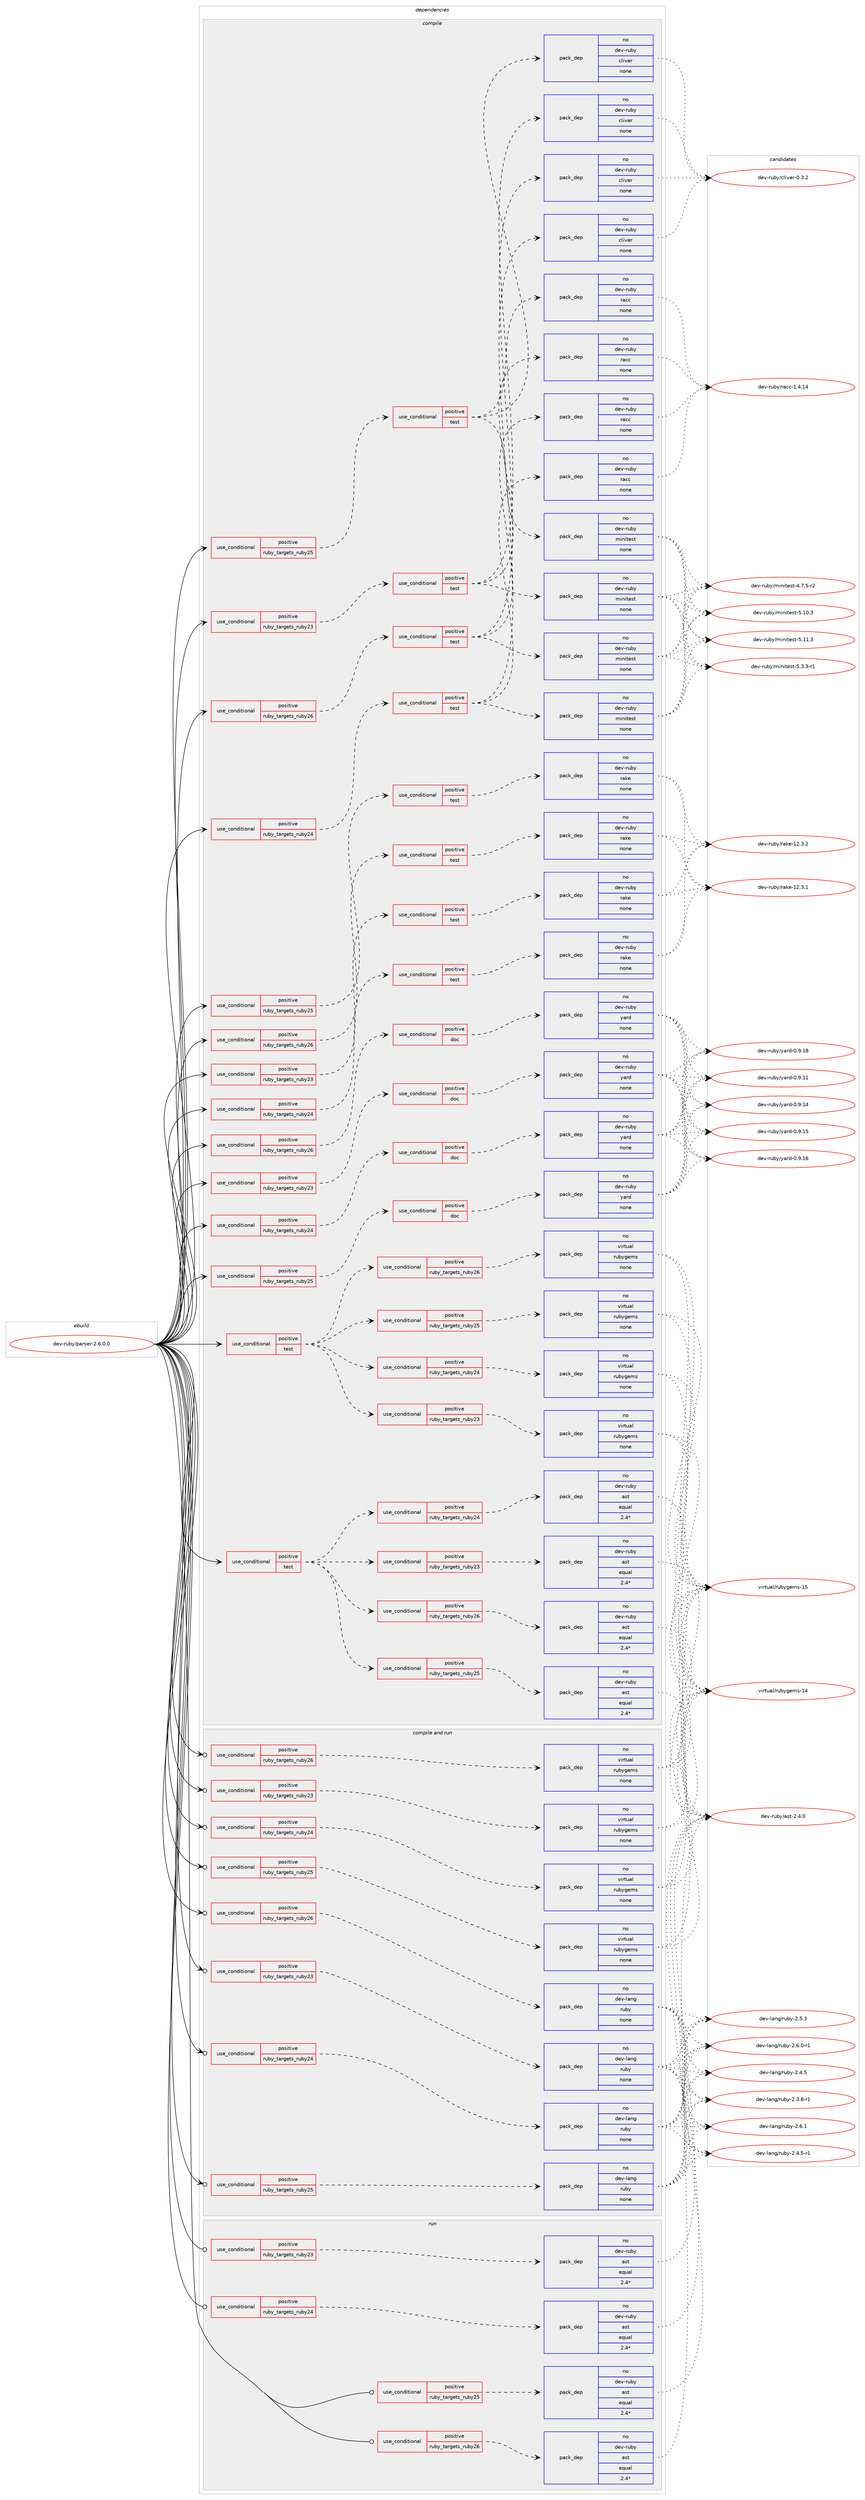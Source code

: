 digraph prolog {

# *************
# Graph options
# *************

newrank=true;
concentrate=true;
compound=true;
graph [rankdir=LR,fontname=Helvetica,fontsize=10,ranksep=1.5];#, ranksep=2.5, nodesep=0.2];
edge  [arrowhead=vee];
node  [fontname=Helvetica,fontsize=10];

# **********
# The ebuild
# **********

subgraph cluster_leftcol {
color=gray;
rank=same;
label=<<i>ebuild</i>>;
id [label="dev-ruby/parser-2.6.0.0", color=red, width=4, href="../dev-ruby/parser-2.6.0.0.svg"];
}

# ****************
# The dependencies
# ****************

subgraph cluster_midcol {
color=gray;
label=<<i>dependencies</i>>;
subgraph cluster_compile {
fillcolor="#eeeeee";
style=filled;
label=<<i>compile</i>>;
subgraph cond408743 {
dependency1510291 [label=<<TABLE BORDER="0" CELLBORDER="1" CELLSPACING="0" CELLPADDING="4"><TR><TD ROWSPAN="3" CELLPADDING="10">use_conditional</TD></TR><TR><TD>positive</TD></TR><TR><TD>ruby_targets_ruby23</TD></TR></TABLE>>, shape=none, color=red];
subgraph cond408744 {
dependency1510292 [label=<<TABLE BORDER="0" CELLBORDER="1" CELLSPACING="0" CELLPADDING="4"><TR><TD ROWSPAN="3" CELLPADDING="10">use_conditional</TD></TR><TR><TD>positive</TD></TR><TR><TD>doc</TD></TR></TABLE>>, shape=none, color=red];
subgraph pack1078042 {
dependency1510293 [label=<<TABLE BORDER="0" CELLBORDER="1" CELLSPACING="0" CELLPADDING="4" WIDTH="220"><TR><TD ROWSPAN="6" CELLPADDING="30">pack_dep</TD></TR><TR><TD WIDTH="110">no</TD></TR><TR><TD>dev-ruby</TD></TR><TR><TD>yard</TD></TR><TR><TD>none</TD></TR><TR><TD></TD></TR></TABLE>>, shape=none, color=blue];
}
dependency1510292:e -> dependency1510293:w [weight=20,style="dashed",arrowhead="vee"];
}
dependency1510291:e -> dependency1510292:w [weight=20,style="dashed",arrowhead="vee"];
}
id:e -> dependency1510291:w [weight=20,style="solid",arrowhead="vee"];
subgraph cond408745 {
dependency1510294 [label=<<TABLE BORDER="0" CELLBORDER="1" CELLSPACING="0" CELLPADDING="4"><TR><TD ROWSPAN="3" CELLPADDING="10">use_conditional</TD></TR><TR><TD>positive</TD></TR><TR><TD>ruby_targets_ruby23</TD></TR></TABLE>>, shape=none, color=red];
subgraph cond408746 {
dependency1510295 [label=<<TABLE BORDER="0" CELLBORDER="1" CELLSPACING="0" CELLPADDING="4"><TR><TD ROWSPAN="3" CELLPADDING="10">use_conditional</TD></TR><TR><TD>positive</TD></TR><TR><TD>test</TD></TR></TABLE>>, shape=none, color=red];
subgraph pack1078043 {
dependency1510296 [label=<<TABLE BORDER="0" CELLBORDER="1" CELLSPACING="0" CELLPADDING="4" WIDTH="220"><TR><TD ROWSPAN="6" CELLPADDING="30">pack_dep</TD></TR><TR><TD WIDTH="110">no</TD></TR><TR><TD>dev-ruby</TD></TR><TR><TD>minitest</TD></TR><TR><TD>none</TD></TR><TR><TD></TD></TR></TABLE>>, shape=none, color=blue];
}
dependency1510295:e -> dependency1510296:w [weight=20,style="dashed",arrowhead="vee"];
subgraph pack1078044 {
dependency1510297 [label=<<TABLE BORDER="0" CELLBORDER="1" CELLSPACING="0" CELLPADDING="4" WIDTH="220"><TR><TD ROWSPAN="6" CELLPADDING="30">pack_dep</TD></TR><TR><TD WIDTH="110">no</TD></TR><TR><TD>dev-ruby</TD></TR><TR><TD>racc</TD></TR><TR><TD>none</TD></TR><TR><TD></TD></TR></TABLE>>, shape=none, color=blue];
}
dependency1510295:e -> dependency1510297:w [weight=20,style="dashed",arrowhead="vee"];
subgraph pack1078045 {
dependency1510298 [label=<<TABLE BORDER="0" CELLBORDER="1" CELLSPACING="0" CELLPADDING="4" WIDTH="220"><TR><TD ROWSPAN="6" CELLPADDING="30">pack_dep</TD></TR><TR><TD WIDTH="110">no</TD></TR><TR><TD>dev-ruby</TD></TR><TR><TD>cliver</TD></TR><TR><TD>none</TD></TR><TR><TD></TD></TR></TABLE>>, shape=none, color=blue];
}
dependency1510295:e -> dependency1510298:w [weight=20,style="dashed",arrowhead="vee"];
}
dependency1510294:e -> dependency1510295:w [weight=20,style="dashed",arrowhead="vee"];
}
id:e -> dependency1510294:w [weight=20,style="solid",arrowhead="vee"];
subgraph cond408747 {
dependency1510299 [label=<<TABLE BORDER="0" CELLBORDER="1" CELLSPACING="0" CELLPADDING="4"><TR><TD ROWSPAN="3" CELLPADDING="10">use_conditional</TD></TR><TR><TD>positive</TD></TR><TR><TD>ruby_targets_ruby23</TD></TR></TABLE>>, shape=none, color=red];
subgraph cond408748 {
dependency1510300 [label=<<TABLE BORDER="0" CELLBORDER="1" CELLSPACING="0" CELLPADDING="4"><TR><TD ROWSPAN="3" CELLPADDING="10">use_conditional</TD></TR><TR><TD>positive</TD></TR><TR><TD>test</TD></TR></TABLE>>, shape=none, color=red];
subgraph pack1078046 {
dependency1510301 [label=<<TABLE BORDER="0" CELLBORDER="1" CELLSPACING="0" CELLPADDING="4" WIDTH="220"><TR><TD ROWSPAN="6" CELLPADDING="30">pack_dep</TD></TR><TR><TD WIDTH="110">no</TD></TR><TR><TD>dev-ruby</TD></TR><TR><TD>rake</TD></TR><TR><TD>none</TD></TR><TR><TD></TD></TR></TABLE>>, shape=none, color=blue];
}
dependency1510300:e -> dependency1510301:w [weight=20,style="dashed",arrowhead="vee"];
}
dependency1510299:e -> dependency1510300:w [weight=20,style="dashed",arrowhead="vee"];
}
id:e -> dependency1510299:w [weight=20,style="solid",arrowhead="vee"];
subgraph cond408749 {
dependency1510302 [label=<<TABLE BORDER="0" CELLBORDER="1" CELLSPACING="0" CELLPADDING="4"><TR><TD ROWSPAN="3" CELLPADDING="10">use_conditional</TD></TR><TR><TD>positive</TD></TR><TR><TD>ruby_targets_ruby24</TD></TR></TABLE>>, shape=none, color=red];
subgraph cond408750 {
dependency1510303 [label=<<TABLE BORDER="0" CELLBORDER="1" CELLSPACING="0" CELLPADDING="4"><TR><TD ROWSPAN="3" CELLPADDING="10">use_conditional</TD></TR><TR><TD>positive</TD></TR><TR><TD>doc</TD></TR></TABLE>>, shape=none, color=red];
subgraph pack1078047 {
dependency1510304 [label=<<TABLE BORDER="0" CELLBORDER="1" CELLSPACING="0" CELLPADDING="4" WIDTH="220"><TR><TD ROWSPAN="6" CELLPADDING="30">pack_dep</TD></TR><TR><TD WIDTH="110">no</TD></TR><TR><TD>dev-ruby</TD></TR><TR><TD>yard</TD></TR><TR><TD>none</TD></TR><TR><TD></TD></TR></TABLE>>, shape=none, color=blue];
}
dependency1510303:e -> dependency1510304:w [weight=20,style="dashed",arrowhead="vee"];
}
dependency1510302:e -> dependency1510303:w [weight=20,style="dashed",arrowhead="vee"];
}
id:e -> dependency1510302:w [weight=20,style="solid",arrowhead="vee"];
subgraph cond408751 {
dependency1510305 [label=<<TABLE BORDER="0" CELLBORDER="1" CELLSPACING="0" CELLPADDING="4"><TR><TD ROWSPAN="3" CELLPADDING="10">use_conditional</TD></TR><TR><TD>positive</TD></TR><TR><TD>ruby_targets_ruby24</TD></TR></TABLE>>, shape=none, color=red];
subgraph cond408752 {
dependency1510306 [label=<<TABLE BORDER="0" CELLBORDER="1" CELLSPACING="0" CELLPADDING="4"><TR><TD ROWSPAN="3" CELLPADDING="10">use_conditional</TD></TR><TR><TD>positive</TD></TR><TR><TD>test</TD></TR></TABLE>>, shape=none, color=red];
subgraph pack1078048 {
dependency1510307 [label=<<TABLE BORDER="0" CELLBORDER="1" CELLSPACING="0" CELLPADDING="4" WIDTH="220"><TR><TD ROWSPAN="6" CELLPADDING="30">pack_dep</TD></TR><TR><TD WIDTH="110">no</TD></TR><TR><TD>dev-ruby</TD></TR><TR><TD>minitest</TD></TR><TR><TD>none</TD></TR><TR><TD></TD></TR></TABLE>>, shape=none, color=blue];
}
dependency1510306:e -> dependency1510307:w [weight=20,style="dashed",arrowhead="vee"];
subgraph pack1078049 {
dependency1510308 [label=<<TABLE BORDER="0" CELLBORDER="1" CELLSPACING="0" CELLPADDING="4" WIDTH="220"><TR><TD ROWSPAN="6" CELLPADDING="30">pack_dep</TD></TR><TR><TD WIDTH="110">no</TD></TR><TR><TD>dev-ruby</TD></TR><TR><TD>racc</TD></TR><TR><TD>none</TD></TR><TR><TD></TD></TR></TABLE>>, shape=none, color=blue];
}
dependency1510306:e -> dependency1510308:w [weight=20,style="dashed",arrowhead="vee"];
subgraph pack1078050 {
dependency1510309 [label=<<TABLE BORDER="0" CELLBORDER="1" CELLSPACING="0" CELLPADDING="4" WIDTH="220"><TR><TD ROWSPAN="6" CELLPADDING="30">pack_dep</TD></TR><TR><TD WIDTH="110">no</TD></TR><TR><TD>dev-ruby</TD></TR><TR><TD>cliver</TD></TR><TR><TD>none</TD></TR><TR><TD></TD></TR></TABLE>>, shape=none, color=blue];
}
dependency1510306:e -> dependency1510309:w [weight=20,style="dashed",arrowhead="vee"];
}
dependency1510305:e -> dependency1510306:w [weight=20,style="dashed",arrowhead="vee"];
}
id:e -> dependency1510305:w [weight=20,style="solid",arrowhead="vee"];
subgraph cond408753 {
dependency1510310 [label=<<TABLE BORDER="0" CELLBORDER="1" CELLSPACING="0" CELLPADDING="4"><TR><TD ROWSPAN="3" CELLPADDING="10">use_conditional</TD></TR><TR><TD>positive</TD></TR><TR><TD>ruby_targets_ruby24</TD></TR></TABLE>>, shape=none, color=red];
subgraph cond408754 {
dependency1510311 [label=<<TABLE BORDER="0" CELLBORDER="1" CELLSPACING="0" CELLPADDING="4"><TR><TD ROWSPAN="3" CELLPADDING="10">use_conditional</TD></TR><TR><TD>positive</TD></TR><TR><TD>test</TD></TR></TABLE>>, shape=none, color=red];
subgraph pack1078051 {
dependency1510312 [label=<<TABLE BORDER="0" CELLBORDER="1" CELLSPACING="0" CELLPADDING="4" WIDTH="220"><TR><TD ROWSPAN="6" CELLPADDING="30">pack_dep</TD></TR><TR><TD WIDTH="110">no</TD></TR><TR><TD>dev-ruby</TD></TR><TR><TD>rake</TD></TR><TR><TD>none</TD></TR><TR><TD></TD></TR></TABLE>>, shape=none, color=blue];
}
dependency1510311:e -> dependency1510312:w [weight=20,style="dashed",arrowhead="vee"];
}
dependency1510310:e -> dependency1510311:w [weight=20,style="dashed",arrowhead="vee"];
}
id:e -> dependency1510310:w [weight=20,style="solid",arrowhead="vee"];
subgraph cond408755 {
dependency1510313 [label=<<TABLE BORDER="0" CELLBORDER="1" CELLSPACING="0" CELLPADDING="4"><TR><TD ROWSPAN="3" CELLPADDING="10">use_conditional</TD></TR><TR><TD>positive</TD></TR><TR><TD>ruby_targets_ruby25</TD></TR></TABLE>>, shape=none, color=red];
subgraph cond408756 {
dependency1510314 [label=<<TABLE BORDER="0" CELLBORDER="1" CELLSPACING="0" CELLPADDING="4"><TR><TD ROWSPAN="3" CELLPADDING="10">use_conditional</TD></TR><TR><TD>positive</TD></TR><TR><TD>doc</TD></TR></TABLE>>, shape=none, color=red];
subgraph pack1078052 {
dependency1510315 [label=<<TABLE BORDER="0" CELLBORDER="1" CELLSPACING="0" CELLPADDING="4" WIDTH="220"><TR><TD ROWSPAN="6" CELLPADDING="30">pack_dep</TD></TR><TR><TD WIDTH="110">no</TD></TR><TR><TD>dev-ruby</TD></TR><TR><TD>yard</TD></TR><TR><TD>none</TD></TR><TR><TD></TD></TR></TABLE>>, shape=none, color=blue];
}
dependency1510314:e -> dependency1510315:w [weight=20,style="dashed",arrowhead="vee"];
}
dependency1510313:e -> dependency1510314:w [weight=20,style="dashed",arrowhead="vee"];
}
id:e -> dependency1510313:w [weight=20,style="solid",arrowhead="vee"];
subgraph cond408757 {
dependency1510316 [label=<<TABLE BORDER="0" CELLBORDER="1" CELLSPACING="0" CELLPADDING="4"><TR><TD ROWSPAN="3" CELLPADDING="10">use_conditional</TD></TR><TR><TD>positive</TD></TR><TR><TD>ruby_targets_ruby25</TD></TR></TABLE>>, shape=none, color=red];
subgraph cond408758 {
dependency1510317 [label=<<TABLE BORDER="0" CELLBORDER="1" CELLSPACING="0" CELLPADDING="4"><TR><TD ROWSPAN="3" CELLPADDING="10">use_conditional</TD></TR><TR><TD>positive</TD></TR><TR><TD>test</TD></TR></TABLE>>, shape=none, color=red];
subgraph pack1078053 {
dependency1510318 [label=<<TABLE BORDER="0" CELLBORDER="1" CELLSPACING="0" CELLPADDING="4" WIDTH="220"><TR><TD ROWSPAN="6" CELLPADDING="30">pack_dep</TD></TR><TR><TD WIDTH="110">no</TD></TR><TR><TD>dev-ruby</TD></TR><TR><TD>minitest</TD></TR><TR><TD>none</TD></TR><TR><TD></TD></TR></TABLE>>, shape=none, color=blue];
}
dependency1510317:e -> dependency1510318:w [weight=20,style="dashed",arrowhead="vee"];
subgraph pack1078054 {
dependency1510319 [label=<<TABLE BORDER="0" CELLBORDER="1" CELLSPACING="0" CELLPADDING="4" WIDTH="220"><TR><TD ROWSPAN="6" CELLPADDING="30">pack_dep</TD></TR><TR><TD WIDTH="110">no</TD></TR><TR><TD>dev-ruby</TD></TR><TR><TD>racc</TD></TR><TR><TD>none</TD></TR><TR><TD></TD></TR></TABLE>>, shape=none, color=blue];
}
dependency1510317:e -> dependency1510319:w [weight=20,style="dashed",arrowhead="vee"];
subgraph pack1078055 {
dependency1510320 [label=<<TABLE BORDER="0" CELLBORDER="1" CELLSPACING="0" CELLPADDING="4" WIDTH="220"><TR><TD ROWSPAN="6" CELLPADDING="30">pack_dep</TD></TR><TR><TD WIDTH="110">no</TD></TR><TR><TD>dev-ruby</TD></TR><TR><TD>cliver</TD></TR><TR><TD>none</TD></TR><TR><TD></TD></TR></TABLE>>, shape=none, color=blue];
}
dependency1510317:e -> dependency1510320:w [weight=20,style="dashed",arrowhead="vee"];
}
dependency1510316:e -> dependency1510317:w [weight=20,style="dashed",arrowhead="vee"];
}
id:e -> dependency1510316:w [weight=20,style="solid",arrowhead="vee"];
subgraph cond408759 {
dependency1510321 [label=<<TABLE BORDER="0" CELLBORDER="1" CELLSPACING="0" CELLPADDING="4"><TR><TD ROWSPAN="3" CELLPADDING="10">use_conditional</TD></TR><TR><TD>positive</TD></TR><TR><TD>ruby_targets_ruby25</TD></TR></TABLE>>, shape=none, color=red];
subgraph cond408760 {
dependency1510322 [label=<<TABLE BORDER="0" CELLBORDER="1" CELLSPACING="0" CELLPADDING="4"><TR><TD ROWSPAN="3" CELLPADDING="10">use_conditional</TD></TR><TR><TD>positive</TD></TR><TR><TD>test</TD></TR></TABLE>>, shape=none, color=red];
subgraph pack1078056 {
dependency1510323 [label=<<TABLE BORDER="0" CELLBORDER="1" CELLSPACING="0" CELLPADDING="4" WIDTH="220"><TR><TD ROWSPAN="6" CELLPADDING="30">pack_dep</TD></TR><TR><TD WIDTH="110">no</TD></TR><TR><TD>dev-ruby</TD></TR><TR><TD>rake</TD></TR><TR><TD>none</TD></TR><TR><TD></TD></TR></TABLE>>, shape=none, color=blue];
}
dependency1510322:e -> dependency1510323:w [weight=20,style="dashed",arrowhead="vee"];
}
dependency1510321:e -> dependency1510322:w [weight=20,style="dashed",arrowhead="vee"];
}
id:e -> dependency1510321:w [weight=20,style="solid",arrowhead="vee"];
subgraph cond408761 {
dependency1510324 [label=<<TABLE BORDER="0" CELLBORDER="1" CELLSPACING="0" CELLPADDING="4"><TR><TD ROWSPAN="3" CELLPADDING="10">use_conditional</TD></TR><TR><TD>positive</TD></TR><TR><TD>ruby_targets_ruby26</TD></TR></TABLE>>, shape=none, color=red];
subgraph cond408762 {
dependency1510325 [label=<<TABLE BORDER="0" CELLBORDER="1" CELLSPACING="0" CELLPADDING="4"><TR><TD ROWSPAN="3" CELLPADDING="10">use_conditional</TD></TR><TR><TD>positive</TD></TR><TR><TD>doc</TD></TR></TABLE>>, shape=none, color=red];
subgraph pack1078057 {
dependency1510326 [label=<<TABLE BORDER="0" CELLBORDER="1" CELLSPACING="0" CELLPADDING="4" WIDTH="220"><TR><TD ROWSPAN="6" CELLPADDING="30">pack_dep</TD></TR><TR><TD WIDTH="110">no</TD></TR><TR><TD>dev-ruby</TD></TR><TR><TD>yard</TD></TR><TR><TD>none</TD></TR><TR><TD></TD></TR></TABLE>>, shape=none, color=blue];
}
dependency1510325:e -> dependency1510326:w [weight=20,style="dashed",arrowhead="vee"];
}
dependency1510324:e -> dependency1510325:w [weight=20,style="dashed",arrowhead="vee"];
}
id:e -> dependency1510324:w [weight=20,style="solid",arrowhead="vee"];
subgraph cond408763 {
dependency1510327 [label=<<TABLE BORDER="0" CELLBORDER="1" CELLSPACING="0" CELLPADDING="4"><TR><TD ROWSPAN="3" CELLPADDING="10">use_conditional</TD></TR><TR><TD>positive</TD></TR><TR><TD>ruby_targets_ruby26</TD></TR></TABLE>>, shape=none, color=red];
subgraph cond408764 {
dependency1510328 [label=<<TABLE BORDER="0" CELLBORDER="1" CELLSPACING="0" CELLPADDING="4"><TR><TD ROWSPAN="3" CELLPADDING="10">use_conditional</TD></TR><TR><TD>positive</TD></TR><TR><TD>test</TD></TR></TABLE>>, shape=none, color=red];
subgraph pack1078058 {
dependency1510329 [label=<<TABLE BORDER="0" CELLBORDER="1" CELLSPACING="0" CELLPADDING="4" WIDTH="220"><TR><TD ROWSPAN="6" CELLPADDING="30">pack_dep</TD></TR><TR><TD WIDTH="110">no</TD></TR><TR><TD>dev-ruby</TD></TR><TR><TD>minitest</TD></TR><TR><TD>none</TD></TR><TR><TD></TD></TR></TABLE>>, shape=none, color=blue];
}
dependency1510328:e -> dependency1510329:w [weight=20,style="dashed",arrowhead="vee"];
subgraph pack1078059 {
dependency1510330 [label=<<TABLE BORDER="0" CELLBORDER="1" CELLSPACING="0" CELLPADDING="4" WIDTH="220"><TR><TD ROWSPAN="6" CELLPADDING="30">pack_dep</TD></TR><TR><TD WIDTH="110">no</TD></TR><TR><TD>dev-ruby</TD></TR><TR><TD>racc</TD></TR><TR><TD>none</TD></TR><TR><TD></TD></TR></TABLE>>, shape=none, color=blue];
}
dependency1510328:e -> dependency1510330:w [weight=20,style="dashed",arrowhead="vee"];
subgraph pack1078060 {
dependency1510331 [label=<<TABLE BORDER="0" CELLBORDER="1" CELLSPACING="0" CELLPADDING="4" WIDTH="220"><TR><TD ROWSPAN="6" CELLPADDING="30">pack_dep</TD></TR><TR><TD WIDTH="110">no</TD></TR><TR><TD>dev-ruby</TD></TR><TR><TD>cliver</TD></TR><TR><TD>none</TD></TR><TR><TD></TD></TR></TABLE>>, shape=none, color=blue];
}
dependency1510328:e -> dependency1510331:w [weight=20,style="dashed",arrowhead="vee"];
}
dependency1510327:e -> dependency1510328:w [weight=20,style="dashed",arrowhead="vee"];
}
id:e -> dependency1510327:w [weight=20,style="solid",arrowhead="vee"];
subgraph cond408765 {
dependency1510332 [label=<<TABLE BORDER="0" CELLBORDER="1" CELLSPACING="0" CELLPADDING="4"><TR><TD ROWSPAN="3" CELLPADDING="10">use_conditional</TD></TR><TR><TD>positive</TD></TR><TR><TD>ruby_targets_ruby26</TD></TR></TABLE>>, shape=none, color=red];
subgraph cond408766 {
dependency1510333 [label=<<TABLE BORDER="0" CELLBORDER="1" CELLSPACING="0" CELLPADDING="4"><TR><TD ROWSPAN="3" CELLPADDING="10">use_conditional</TD></TR><TR><TD>positive</TD></TR><TR><TD>test</TD></TR></TABLE>>, shape=none, color=red];
subgraph pack1078061 {
dependency1510334 [label=<<TABLE BORDER="0" CELLBORDER="1" CELLSPACING="0" CELLPADDING="4" WIDTH="220"><TR><TD ROWSPAN="6" CELLPADDING="30">pack_dep</TD></TR><TR><TD WIDTH="110">no</TD></TR><TR><TD>dev-ruby</TD></TR><TR><TD>rake</TD></TR><TR><TD>none</TD></TR><TR><TD></TD></TR></TABLE>>, shape=none, color=blue];
}
dependency1510333:e -> dependency1510334:w [weight=20,style="dashed",arrowhead="vee"];
}
dependency1510332:e -> dependency1510333:w [weight=20,style="dashed",arrowhead="vee"];
}
id:e -> dependency1510332:w [weight=20,style="solid",arrowhead="vee"];
subgraph cond408767 {
dependency1510335 [label=<<TABLE BORDER="0" CELLBORDER="1" CELLSPACING="0" CELLPADDING="4"><TR><TD ROWSPAN="3" CELLPADDING="10">use_conditional</TD></TR><TR><TD>positive</TD></TR><TR><TD>test</TD></TR></TABLE>>, shape=none, color=red];
subgraph cond408768 {
dependency1510336 [label=<<TABLE BORDER="0" CELLBORDER="1" CELLSPACING="0" CELLPADDING="4"><TR><TD ROWSPAN="3" CELLPADDING="10">use_conditional</TD></TR><TR><TD>positive</TD></TR><TR><TD>ruby_targets_ruby23</TD></TR></TABLE>>, shape=none, color=red];
subgraph pack1078062 {
dependency1510337 [label=<<TABLE BORDER="0" CELLBORDER="1" CELLSPACING="0" CELLPADDING="4" WIDTH="220"><TR><TD ROWSPAN="6" CELLPADDING="30">pack_dep</TD></TR><TR><TD WIDTH="110">no</TD></TR><TR><TD>dev-ruby</TD></TR><TR><TD>ast</TD></TR><TR><TD>equal</TD></TR><TR><TD>2.4*</TD></TR></TABLE>>, shape=none, color=blue];
}
dependency1510336:e -> dependency1510337:w [weight=20,style="dashed",arrowhead="vee"];
}
dependency1510335:e -> dependency1510336:w [weight=20,style="dashed",arrowhead="vee"];
subgraph cond408769 {
dependency1510338 [label=<<TABLE BORDER="0" CELLBORDER="1" CELLSPACING="0" CELLPADDING="4"><TR><TD ROWSPAN="3" CELLPADDING="10">use_conditional</TD></TR><TR><TD>positive</TD></TR><TR><TD>ruby_targets_ruby24</TD></TR></TABLE>>, shape=none, color=red];
subgraph pack1078063 {
dependency1510339 [label=<<TABLE BORDER="0" CELLBORDER="1" CELLSPACING="0" CELLPADDING="4" WIDTH="220"><TR><TD ROWSPAN="6" CELLPADDING="30">pack_dep</TD></TR><TR><TD WIDTH="110">no</TD></TR><TR><TD>dev-ruby</TD></TR><TR><TD>ast</TD></TR><TR><TD>equal</TD></TR><TR><TD>2.4*</TD></TR></TABLE>>, shape=none, color=blue];
}
dependency1510338:e -> dependency1510339:w [weight=20,style="dashed",arrowhead="vee"];
}
dependency1510335:e -> dependency1510338:w [weight=20,style="dashed",arrowhead="vee"];
subgraph cond408770 {
dependency1510340 [label=<<TABLE BORDER="0" CELLBORDER="1" CELLSPACING="0" CELLPADDING="4"><TR><TD ROWSPAN="3" CELLPADDING="10">use_conditional</TD></TR><TR><TD>positive</TD></TR><TR><TD>ruby_targets_ruby25</TD></TR></TABLE>>, shape=none, color=red];
subgraph pack1078064 {
dependency1510341 [label=<<TABLE BORDER="0" CELLBORDER="1" CELLSPACING="0" CELLPADDING="4" WIDTH="220"><TR><TD ROWSPAN="6" CELLPADDING="30">pack_dep</TD></TR><TR><TD WIDTH="110">no</TD></TR><TR><TD>dev-ruby</TD></TR><TR><TD>ast</TD></TR><TR><TD>equal</TD></TR><TR><TD>2.4*</TD></TR></TABLE>>, shape=none, color=blue];
}
dependency1510340:e -> dependency1510341:w [weight=20,style="dashed",arrowhead="vee"];
}
dependency1510335:e -> dependency1510340:w [weight=20,style="dashed",arrowhead="vee"];
subgraph cond408771 {
dependency1510342 [label=<<TABLE BORDER="0" CELLBORDER="1" CELLSPACING="0" CELLPADDING="4"><TR><TD ROWSPAN="3" CELLPADDING="10">use_conditional</TD></TR><TR><TD>positive</TD></TR><TR><TD>ruby_targets_ruby26</TD></TR></TABLE>>, shape=none, color=red];
subgraph pack1078065 {
dependency1510343 [label=<<TABLE BORDER="0" CELLBORDER="1" CELLSPACING="0" CELLPADDING="4" WIDTH="220"><TR><TD ROWSPAN="6" CELLPADDING="30">pack_dep</TD></TR><TR><TD WIDTH="110">no</TD></TR><TR><TD>dev-ruby</TD></TR><TR><TD>ast</TD></TR><TR><TD>equal</TD></TR><TR><TD>2.4*</TD></TR></TABLE>>, shape=none, color=blue];
}
dependency1510342:e -> dependency1510343:w [weight=20,style="dashed",arrowhead="vee"];
}
dependency1510335:e -> dependency1510342:w [weight=20,style="dashed",arrowhead="vee"];
}
id:e -> dependency1510335:w [weight=20,style="solid",arrowhead="vee"];
subgraph cond408772 {
dependency1510344 [label=<<TABLE BORDER="0" CELLBORDER="1" CELLSPACING="0" CELLPADDING="4"><TR><TD ROWSPAN="3" CELLPADDING="10">use_conditional</TD></TR><TR><TD>positive</TD></TR><TR><TD>test</TD></TR></TABLE>>, shape=none, color=red];
subgraph cond408773 {
dependency1510345 [label=<<TABLE BORDER="0" CELLBORDER="1" CELLSPACING="0" CELLPADDING="4"><TR><TD ROWSPAN="3" CELLPADDING="10">use_conditional</TD></TR><TR><TD>positive</TD></TR><TR><TD>ruby_targets_ruby23</TD></TR></TABLE>>, shape=none, color=red];
subgraph pack1078066 {
dependency1510346 [label=<<TABLE BORDER="0" CELLBORDER="1" CELLSPACING="0" CELLPADDING="4" WIDTH="220"><TR><TD ROWSPAN="6" CELLPADDING="30">pack_dep</TD></TR><TR><TD WIDTH="110">no</TD></TR><TR><TD>virtual</TD></TR><TR><TD>rubygems</TD></TR><TR><TD>none</TD></TR><TR><TD></TD></TR></TABLE>>, shape=none, color=blue];
}
dependency1510345:e -> dependency1510346:w [weight=20,style="dashed",arrowhead="vee"];
}
dependency1510344:e -> dependency1510345:w [weight=20,style="dashed",arrowhead="vee"];
subgraph cond408774 {
dependency1510347 [label=<<TABLE BORDER="0" CELLBORDER="1" CELLSPACING="0" CELLPADDING="4"><TR><TD ROWSPAN="3" CELLPADDING="10">use_conditional</TD></TR><TR><TD>positive</TD></TR><TR><TD>ruby_targets_ruby24</TD></TR></TABLE>>, shape=none, color=red];
subgraph pack1078067 {
dependency1510348 [label=<<TABLE BORDER="0" CELLBORDER="1" CELLSPACING="0" CELLPADDING="4" WIDTH="220"><TR><TD ROWSPAN="6" CELLPADDING="30">pack_dep</TD></TR><TR><TD WIDTH="110">no</TD></TR><TR><TD>virtual</TD></TR><TR><TD>rubygems</TD></TR><TR><TD>none</TD></TR><TR><TD></TD></TR></TABLE>>, shape=none, color=blue];
}
dependency1510347:e -> dependency1510348:w [weight=20,style="dashed",arrowhead="vee"];
}
dependency1510344:e -> dependency1510347:w [weight=20,style="dashed",arrowhead="vee"];
subgraph cond408775 {
dependency1510349 [label=<<TABLE BORDER="0" CELLBORDER="1" CELLSPACING="0" CELLPADDING="4"><TR><TD ROWSPAN="3" CELLPADDING="10">use_conditional</TD></TR><TR><TD>positive</TD></TR><TR><TD>ruby_targets_ruby25</TD></TR></TABLE>>, shape=none, color=red];
subgraph pack1078068 {
dependency1510350 [label=<<TABLE BORDER="0" CELLBORDER="1" CELLSPACING="0" CELLPADDING="4" WIDTH="220"><TR><TD ROWSPAN="6" CELLPADDING="30">pack_dep</TD></TR><TR><TD WIDTH="110">no</TD></TR><TR><TD>virtual</TD></TR><TR><TD>rubygems</TD></TR><TR><TD>none</TD></TR><TR><TD></TD></TR></TABLE>>, shape=none, color=blue];
}
dependency1510349:e -> dependency1510350:w [weight=20,style="dashed",arrowhead="vee"];
}
dependency1510344:e -> dependency1510349:w [weight=20,style="dashed",arrowhead="vee"];
subgraph cond408776 {
dependency1510351 [label=<<TABLE BORDER="0" CELLBORDER="1" CELLSPACING="0" CELLPADDING="4"><TR><TD ROWSPAN="3" CELLPADDING="10">use_conditional</TD></TR><TR><TD>positive</TD></TR><TR><TD>ruby_targets_ruby26</TD></TR></TABLE>>, shape=none, color=red];
subgraph pack1078069 {
dependency1510352 [label=<<TABLE BORDER="0" CELLBORDER="1" CELLSPACING="0" CELLPADDING="4" WIDTH="220"><TR><TD ROWSPAN="6" CELLPADDING="30">pack_dep</TD></TR><TR><TD WIDTH="110">no</TD></TR><TR><TD>virtual</TD></TR><TR><TD>rubygems</TD></TR><TR><TD>none</TD></TR><TR><TD></TD></TR></TABLE>>, shape=none, color=blue];
}
dependency1510351:e -> dependency1510352:w [weight=20,style="dashed",arrowhead="vee"];
}
dependency1510344:e -> dependency1510351:w [weight=20,style="dashed",arrowhead="vee"];
}
id:e -> dependency1510344:w [weight=20,style="solid",arrowhead="vee"];
}
subgraph cluster_compileandrun {
fillcolor="#eeeeee";
style=filled;
label=<<i>compile and run</i>>;
subgraph cond408777 {
dependency1510353 [label=<<TABLE BORDER="0" CELLBORDER="1" CELLSPACING="0" CELLPADDING="4"><TR><TD ROWSPAN="3" CELLPADDING="10">use_conditional</TD></TR><TR><TD>positive</TD></TR><TR><TD>ruby_targets_ruby23</TD></TR></TABLE>>, shape=none, color=red];
subgraph pack1078070 {
dependency1510354 [label=<<TABLE BORDER="0" CELLBORDER="1" CELLSPACING="0" CELLPADDING="4" WIDTH="220"><TR><TD ROWSPAN="6" CELLPADDING="30">pack_dep</TD></TR><TR><TD WIDTH="110">no</TD></TR><TR><TD>dev-lang</TD></TR><TR><TD>ruby</TD></TR><TR><TD>none</TD></TR><TR><TD></TD></TR></TABLE>>, shape=none, color=blue];
}
dependency1510353:e -> dependency1510354:w [weight=20,style="dashed",arrowhead="vee"];
}
id:e -> dependency1510353:w [weight=20,style="solid",arrowhead="odotvee"];
subgraph cond408778 {
dependency1510355 [label=<<TABLE BORDER="0" CELLBORDER="1" CELLSPACING="0" CELLPADDING="4"><TR><TD ROWSPAN="3" CELLPADDING="10">use_conditional</TD></TR><TR><TD>positive</TD></TR><TR><TD>ruby_targets_ruby23</TD></TR></TABLE>>, shape=none, color=red];
subgraph pack1078071 {
dependency1510356 [label=<<TABLE BORDER="0" CELLBORDER="1" CELLSPACING="0" CELLPADDING="4" WIDTH="220"><TR><TD ROWSPAN="6" CELLPADDING="30">pack_dep</TD></TR><TR><TD WIDTH="110">no</TD></TR><TR><TD>virtual</TD></TR><TR><TD>rubygems</TD></TR><TR><TD>none</TD></TR><TR><TD></TD></TR></TABLE>>, shape=none, color=blue];
}
dependency1510355:e -> dependency1510356:w [weight=20,style="dashed",arrowhead="vee"];
}
id:e -> dependency1510355:w [weight=20,style="solid",arrowhead="odotvee"];
subgraph cond408779 {
dependency1510357 [label=<<TABLE BORDER="0" CELLBORDER="1" CELLSPACING="0" CELLPADDING="4"><TR><TD ROWSPAN="3" CELLPADDING="10">use_conditional</TD></TR><TR><TD>positive</TD></TR><TR><TD>ruby_targets_ruby24</TD></TR></TABLE>>, shape=none, color=red];
subgraph pack1078072 {
dependency1510358 [label=<<TABLE BORDER="0" CELLBORDER="1" CELLSPACING="0" CELLPADDING="4" WIDTH="220"><TR><TD ROWSPAN="6" CELLPADDING="30">pack_dep</TD></TR><TR><TD WIDTH="110">no</TD></TR><TR><TD>dev-lang</TD></TR><TR><TD>ruby</TD></TR><TR><TD>none</TD></TR><TR><TD></TD></TR></TABLE>>, shape=none, color=blue];
}
dependency1510357:e -> dependency1510358:w [weight=20,style="dashed",arrowhead="vee"];
}
id:e -> dependency1510357:w [weight=20,style="solid",arrowhead="odotvee"];
subgraph cond408780 {
dependency1510359 [label=<<TABLE BORDER="0" CELLBORDER="1" CELLSPACING="0" CELLPADDING="4"><TR><TD ROWSPAN="3" CELLPADDING="10">use_conditional</TD></TR><TR><TD>positive</TD></TR><TR><TD>ruby_targets_ruby24</TD></TR></TABLE>>, shape=none, color=red];
subgraph pack1078073 {
dependency1510360 [label=<<TABLE BORDER="0" CELLBORDER="1" CELLSPACING="0" CELLPADDING="4" WIDTH="220"><TR><TD ROWSPAN="6" CELLPADDING="30">pack_dep</TD></TR><TR><TD WIDTH="110">no</TD></TR><TR><TD>virtual</TD></TR><TR><TD>rubygems</TD></TR><TR><TD>none</TD></TR><TR><TD></TD></TR></TABLE>>, shape=none, color=blue];
}
dependency1510359:e -> dependency1510360:w [weight=20,style="dashed",arrowhead="vee"];
}
id:e -> dependency1510359:w [weight=20,style="solid",arrowhead="odotvee"];
subgraph cond408781 {
dependency1510361 [label=<<TABLE BORDER="0" CELLBORDER="1" CELLSPACING="0" CELLPADDING="4"><TR><TD ROWSPAN="3" CELLPADDING="10">use_conditional</TD></TR><TR><TD>positive</TD></TR><TR><TD>ruby_targets_ruby25</TD></TR></TABLE>>, shape=none, color=red];
subgraph pack1078074 {
dependency1510362 [label=<<TABLE BORDER="0" CELLBORDER="1" CELLSPACING="0" CELLPADDING="4" WIDTH="220"><TR><TD ROWSPAN="6" CELLPADDING="30">pack_dep</TD></TR><TR><TD WIDTH="110">no</TD></TR><TR><TD>dev-lang</TD></TR><TR><TD>ruby</TD></TR><TR><TD>none</TD></TR><TR><TD></TD></TR></TABLE>>, shape=none, color=blue];
}
dependency1510361:e -> dependency1510362:w [weight=20,style="dashed",arrowhead="vee"];
}
id:e -> dependency1510361:w [weight=20,style="solid",arrowhead="odotvee"];
subgraph cond408782 {
dependency1510363 [label=<<TABLE BORDER="0" CELLBORDER="1" CELLSPACING="0" CELLPADDING="4"><TR><TD ROWSPAN="3" CELLPADDING="10">use_conditional</TD></TR><TR><TD>positive</TD></TR><TR><TD>ruby_targets_ruby25</TD></TR></TABLE>>, shape=none, color=red];
subgraph pack1078075 {
dependency1510364 [label=<<TABLE BORDER="0" CELLBORDER="1" CELLSPACING="0" CELLPADDING="4" WIDTH="220"><TR><TD ROWSPAN="6" CELLPADDING="30">pack_dep</TD></TR><TR><TD WIDTH="110">no</TD></TR><TR><TD>virtual</TD></TR><TR><TD>rubygems</TD></TR><TR><TD>none</TD></TR><TR><TD></TD></TR></TABLE>>, shape=none, color=blue];
}
dependency1510363:e -> dependency1510364:w [weight=20,style="dashed",arrowhead="vee"];
}
id:e -> dependency1510363:w [weight=20,style="solid",arrowhead="odotvee"];
subgraph cond408783 {
dependency1510365 [label=<<TABLE BORDER="0" CELLBORDER="1" CELLSPACING="0" CELLPADDING="4"><TR><TD ROWSPAN="3" CELLPADDING="10">use_conditional</TD></TR><TR><TD>positive</TD></TR><TR><TD>ruby_targets_ruby26</TD></TR></TABLE>>, shape=none, color=red];
subgraph pack1078076 {
dependency1510366 [label=<<TABLE BORDER="0" CELLBORDER="1" CELLSPACING="0" CELLPADDING="4" WIDTH="220"><TR><TD ROWSPAN="6" CELLPADDING="30">pack_dep</TD></TR><TR><TD WIDTH="110">no</TD></TR><TR><TD>dev-lang</TD></TR><TR><TD>ruby</TD></TR><TR><TD>none</TD></TR><TR><TD></TD></TR></TABLE>>, shape=none, color=blue];
}
dependency1510365:e -> dependency1510366:w [weight=20,style="dashed",arrowhead="vee"];
}
id:e -> dependency1510365:w [weight=20,style="solid",arrowhead="odotvee"];
subgraph cond408784 {
dependency1510367 [label=<<TABLE BORDER="0" CELLBORDER="1" CELLSPACING="0" CELLPADDING="4"><TR><TD ROWSPAN="3" CELLPADDING="10">use_conditional</TD></TR><TR><TD>positive</TD></TR><TR><TD>ruby_targets_ruby26</TD></TR></TABLE>>, shape=none, color=red];
subgraph pack1078077 {
dependency1510368 [label=<<TABLE BORDER="0" CELLBORDER="1" CELLSPACING="0" CELLPADDING="4" WIDTH="220"><TR><TD ROWSPAN="6" CELLPADDING="30">pack_dep</TD></TR><TR><TD WIDTH="110">no</TD></TR><TR><TD>virtual</TD></TR><TR><TD>rubygems</TD></TR><TR><TD>none</TD></TR><TR><TD></TD></TR></TABLE>>, shape=none, color=blue];
}
dependency1510367:e -> dependency1510368:w [weight=20,style="dashed",arrowhead="vee"];
}
id:e -> dependency1510367:w [weight=20,style="solid",arrowhead="odotvee"];
}
subgraph cluster_run {
fillcolor="#eeeeee";
style=filled;
label=<<i>run</i>>;
subgraph cond408785 {
dependency1510369 [label=<<TABLE BORDER="0" CELLBORDER="1" CELLSPACING="0" CELLPADDING="4"><TR><TD ROWSPAN="3" CELLPADDING="10">use_conditional</TD></TR><TR><TD>positive</TD></TR><TR><TD>ruby_targets_ruby23</TD></TR></TABLE>>, shape=none, color=red];
subgraph pack1078078 {
dependency1510370 [label=<<TABLE BORDER="0" CELLBORDER="1" CELLSPACING="0" CELLPADDING="4" WIDTH="220"><TR><TD ROWSPAN="6" CELLPADDING="30">pack_dep</TD></TR><TR><TD WIDTH="110">no</TD></TR><TR><TD>dev-ruby</TD></TR><TR><TD>ast</TD></TR><TR><TD>equal</TD></TR><TR><TD>2.4*</TD></TR></TABLE>>, shape=none, color=blue];
}
dependency1510369:e -> dependency1510370:w [weight=20,style="dashed",arrowhead="vee"];
}
id:e -> dependency1510369:w [weight=20,style="solid",arrowhead="odot"];
subgraph cond408786 {
dependency1510371 [label=<<TABLE BORDER="0" CELLBORDER="1" CELLSPACING="0" CELLPADDING="4"><TR><TD ROWSPAN="3" CELLPADDING="10">use_conditional</TD></TR><TR><TD>positive</TD></TR><TR><TD>ruby_targets_ruby24</TD></TR></TABLE>>, shape=none, color=red];
subgraph pack1078079 {
dependency1510372 [label=<<TABLE BORDER="0" CELLBORDER="1" CELLSPACING="0" CELLPADDING="4" WIDTH="220"><TR><TD ROWSPAN="6" CELLPADDING="30">pack_dep</TD></TR><TR><TD WIDTH="110">no</TD></TR><TR><TD>dev-ruby</TD></TR><TR><TD>ast</TD></TR><TR><TD>equal</TD></TR><TR><TD>2.4*</TD></TR></TABLE>>, shape=none, color=blue];
}
dependency1510371:e -> dependency1510372:w [weight=20,style="dashed",arrowhead="vee"];
}
id:e -> dependency1510371:w [weight=20,style="solid",arrowhead="odot"];
subgraph cond408787 {
dependency1510373 [label=<<TABLE BORDER="0" CELLBORDER="1" CELLSPACING="0" CELLPADDING="4"><TR><TD ROWSPAN="3" CELLPADDING="10">use_conditional</TD></TR><TR><TD>positive</TD></TR><TR><TD>ruby_targets_ruby25</TD></TR></TABLE>>, shape=none, color=red];
subgraph pack1078080 {
dependency1510374 [label=<<TABLE BORDER="0" CELLBORDER="1" CELLSPACING="0" CELLPADDING="4" WIDTH="220"><TR><TD ROWSPAN="6" CELLPADDING="30">pack_dep</TD></TR><TR><TD WIDTH="110">no</TD></TR><TR><TD>dev-ruby</TD></TR><TR><TD>ast</TD></TR><TR><TD>equal</TD></TR><TR><TD>2.4*</TD></TR></TABLE>>, shape=none, color=blue];
}
dependency1510373:e -> dependency1510374:w [weight=20,style="dashed",arrowhead="vee"];
}
id:e -> dependency1510373:w [weight=20,style="solid",arrowhead="odot"];
subgraph cond408788 {
dependency1510375 [label=<<TABLE BORDER="0" CELLBORDER="1" CELLSPACING="0" CELLPADDING="4"><TR><TD ROWSPAN="3" CELLPADDING="10">use_conditional</TD></TR><TR><TD>positive</TD></TR><TR><TD>ruby_targets_ruby26</TD></TR></TABLE>>, shape=none, color=red];
subgraph pack1078081 {
dependency1510376 [label=<<TABLE BORDER="0" CELLBORDER="1" CELLSPACING="0" CELLPADDING="4" WIDTH="220"><TR><TD ROWSPAN="6" CELLPADDING="30">pack_dep</TD></TR><TR><TD WIDTH="110">no</TD></TR><TR><TD>dev-ruby</TD></TR><TR><TD>ast</TD></TR><TR><TD>equal</TD></TR><TR><TD>2.4*</TD></TR></TABLE>>, shape=none, color=blue];
}
dependency1510375:e -> dependency1510376:w [weight=20,style="dashed",arrowhead="vee"];
}
id:e -> dependency1510375:w [weight=20,style="solid",arrowhead="odot"];
}
}

# **************
# The candidates
# **************

subgraph cluster_choices {
rank=same;
color=gray;
label=<<i>candidates</i>>;

subgraph choice1078042 {
color=black;
nodesep=1;
choice1001011184511411798121471219711410045484657464949 [label="dev-ruby/yard-0.9.11", color=red, width=4,href="../dev-ruby/yard-0.9.11.svg"];
choice1001011184511411798121471219711410045484657464952 [label="dev-ruby/yard-0.9.14", color=red, width=4,href="../dev-ruby/yard-0.9.14.svg"];
choice1001011184511411798121471219711410045484657464953 [label="dev-ruby/yard-0.9.15", color=red, width=4,href="../dev-ruby/yard-0.9.15.svg"];
choice1001011184511411798121471219711410045484657464954 [label="dev-ruby/yard-0.9.16", color=red, width=4,href="../dev-ruby/yard-0.9.16.svg"];
choice1001011184511411798121471219711410045484657464956 [label="dev-ruby/yard-0.9.18", color=red, width=4,href="../dev-ruby/yard-0.9.18.svg"];
dependency1510293:e -> choice1001011184511411798121471219711410045484657464949:w [style=dotted,weight="100"];
dependency1510293:e -> choice1001011184511411798121471219711410045484657464952:w [style=dotted,weight="100"];
dependency1510293:e -> choice1001011184511411798121471219711410045484657464953:w [style=dotted,weight="100"];
dependency1510293:e -> choice1001011184511411798121471219711410045484657464954:w [style=dotted,weight="100"];
dependency1510293:e -> choice1001011184511411798121471219711410045484657464956:w [style=dotted,weight="100"];
}
subgraph choice1078043 {
color=black;
nodesep=1;
choice1001011184511411798121471091051101051161011151164552465546534511450 [label="dev-ruby/minitest-4.7.5-r2", color=red, width=4,href="../dev-ruby/minitest-4.7.5-r2.svg"];
choice10010111845114117981214710910511010511610111511645534649484651 [label="dev-ruby/minitest-5.10.3", color=red, width=4,href="../dev-ruby/minitest-5.10.3.svg"];
choice10010111845114117981214710910511010511610111511645534649494651 [label="dev-ruby/minitest-5.11.3", color=red, width=4,href="../dev-ruby/minitest-5.11.3.svg"];
choice1001011184511411798121471091051101051161011151164553465146514511449 [label="dev-ruby/minitest-5.3.3-r1", color=red, width=4,href="../dev-ruby/minitest-5.3.3-r1.svg"];
dependency1510296:e -> choice1001011184511411798121471091051101051161011151164552465546534511450:w [style=dotted,weight="100"];
dependency1510296:e -> choice10010111845114117981214710910511010511610111511645534649484651:w [style=dotted,weight="100"];
dependency1510296:e -> choice10010111845114117981214710910511010511610111511645534649494651:w [style=dotted,weight="100"];
dependency1510296:e -> choice1001011184511411798121471091051101051161011151164553465146514511449:w [style=dotted,weight="100"];
}
subgraph choice1078044 {
color=black;
nodesep=1;
choice10010111845114117981214711497999945494652464952 [label="dev-ruby/racc-1.4.14", color=red, width=4,href="../dev-ruby/racc-1.4.14.svg"];
dependency1510297:e -> choice10010111845114117981214711497999945494652464952:w [style=dotted,weight="100"];
}
subgraph choice1078045 {
color=black;
nodesep=1;
choice10010111845114117981214799108105118101114454846514650 [label="dev-ruby/cliver-0.3.2", color=red, width=4,href="../dev-ruby/cliver-0.3.2.svg"];
dependency1510298:e -> choice10010111845114117981214799108105118101114454846514650:w [style=dotted,weight="100"];
}
subgraph choice1078046 {
color=black;
nodesep=1;
choice1001011184511411798121471149710710145495046514649 [label="dev-ruby/rake-12.3.1", color=red, width=4,href="../dev-ruby/rake-12.3.1.svg"];
choice1001011184511411798121471149710710145495046514650 [label="dev-ruby/rake-12.3.2", color=red, width=4,href="../dev-ruby/rake-12.3.2.svg"];
dependency1510301:e -> choice1001011184511411798121471149710710145495046514649:w [style=dotted,weight="100"];
dependency1510301:e -> choice1001011184511411798121471149710710145495046514650:w [style=dotted,weight="100"];
}
subgraph choice1078047 {
color=black;
nodesep=1;
choice1001011184511411798121471219711410045484657464949 [label="dev-ruby/yard-0.9.11", color=red, width=4,href="../dev-ruby/yard-0.9.11.svg"];
choice1001011184511411798121471219711410045484657464952 [label="dev-ruby/yard-0.9.14", color=red, width=4,href="../dev-ruby/yard-0.9.14.svg"];
choice1001011184511411798121471219711410045484657464953 [label="dev-ruby/yard-0.9.15", color=red, width=4,href="../dev-ruby/yard-0.9.15.svg"];
choice1001011184511411798121471219711410045484657464954 [label="dev-ruby/yard-0.9.16", color=red, width=4,href="../dev-ruby/yard-0.9.16.svg"];
choice1001011184511411798121471219711410045484657464956 [label="dev-ruby/yard-0.9.18", color=red, width=4,href="../dev-ruby/yard-0.9.18.svg"];
dependency1510304:e -> choice1001011184511411798121471219711410045484657464949:w [style=dotted,weight="100"];
dependency1510304:e -> choice1001011184511411798121471219711410045484657464952:w [style=dotted,weight="100"];
dependency1510304:e -> choice1001011184511411798121471219711410045484657464953:w [style=dotted,weight="100"];
dependency1510304:e -> choice1001011184511411798121471219711410045484657464954:w [style=dotted,weight="100"];
dependency1510304:e -> choice1001011184511411798121471219711410045484657464956:w [style=dotted,weight="100"];
}
subgraph choice1078048 {
color=black;
nodesep=1;
choice1001011184511411798121471091051101051161011151164552465546534511450 [label="dev-ruby/minitest-4.7.5-r2", color=red, width=4,href="../dev-ruby/minitest-4.7.5-r2.svg"];
choice10010111845114117981214710910511010511610111511645534649484651 [label="dev-ruby/minitest-5.10.3", color=red, width=4,href="../dev-ruby/minitest-5.10.3.svg"];
choice10010111845114117981214710910511010511610111511645534649494651 [label="dev-ruby/minitest-5.11.3", color=red, width=4,href="../dev-ruby/minitest-5.11.3.svg"];
choice1001011184511411798121471091051101051161011151164553465146514511449 [label="dev-ruby/minitest-5.3.3-r1", color=red, width=4,href="../dev-ruby/minitest-5.3.3-r1.svg"];
dependency1510307:e -> choice1001011184511411798121471091051101051161011151164552465546534511450:w [style=dotted,weight="100"];
dependency1510307:e -> choice10010111845114117981214710910511010511610111511645534649484651:w [style=dotted,weight="100"];
dependency1510307:e -> choice10010111845114117981214710910511010511610111511645534649494651:w [style=dotted,weight="100"];
dependency1510307:e -> choice1001011184511411798121471091051101051161011151164553465146514511449:w [style=dotted,weight="100"];
}
subgraph choice1078049 {
color=black;
nodesep=1;
choice10010111845114117981214711497999945494652464952 [label="dev-ruby/racc-1.4.14", color=red, width=4,href="../dev-ruby/racc-1.4.14.svg"];
dependency1510308:e -> choice10010111845114117981214711497999945494652464952:w [style=dotted,weight="100"];
}
subgraph choice1078050 {
color=black;
nodesep=1;
choice10010111845114117981214799108105118101114454846514650 [label="dev-ruby/cliver-0.3.2", color=red, width=4,href="../dev-ruby/cliver-0.3.2.svg"];
dependency1510309:e -> choice10010111845114117981214799108105118101114454846514650:w [style=dotted,weight="100"];
}
subgraph choice1078051 {
color=black;
nodesep=1;
choice1001011184511411798121471149710710145495046514649 [label="dev-ruby/rake-12.3.1", color=red, width=4,href="../dev-ruby/rake-12.3.1.svg"];
choice1001011184511411798121471149710710145495046514650 [label="dev-ruby/rake-12.3.2", color=red, width=4,href="../dev-ruby/rake-12.3.2.svg"];
dependency1510312:e -> choice1001011184511411798121471149710710145495046514649:w [style=dotted,weight="100"];
dependency1510312:e -> choice1001011184511411798121471149710710145495046514650:w [style=dotted,weight="100"];
}
subgraph choice1078052 {
color=black;
nodesep=1;
choice1001011184511411798121471219711410045484657464949 [label="dev-ruby/yard-0.9.11", color=red, width=4,href="../dev-ruby/yard-0.9.11.svg"];
choice1001011184511411798121471219711410045484657464952 [label="dev-ruby/yard-0.9.14", color=red, width=4,href="../dev-ruby/yard-0.9.14.svg"];
choice1001011184511411798121471219711410045484657464953 [label="dev-ruby/yard-0.9.15", color=red, width=4,href="../dev-ruby/yard-0.9.15.svg"];
choice1001011184511411798121471219711410045484657464954 [label="dev-ruby/yard-0.9.16", color=red, width=4,href="../dev-ruby/yard-0.9.16.svg"];
choice1001011184511411798121471219711410045484657464956 [label="dev-ruby/yard-0.9.18", color=red, width=4,href="../dev-ruby/yard-0.9.18.svg"];
dependency1510315:e -> choice1001011184511411798121471219711410045484657464949:w [style=dotted,weight="100"];
dependency1510315:e -> choice1001011184511411798121471219711410045484657464952:w [style=dotted,weight="100"];
dependency1510315:e -> choice1001011184511411798121471219711410045484657464953:w [style=dotted,weight="100"];
dependency1510315:e -> choice1001011184511411798121471219711410045484657464954:w [style=dotted,weight="100"];
dependency1510315:e -> choice1001011184511411798121471219711410045484657464956:w [style=dotted,weight="100"];
}
subgraph choice1078053 {
color=black;
nodesep=1;
choice1001011184511411798121471091051101051161011151164552465546534511450 [label="dev-ruby/minitest-4.7.5-r2", color=red, width=4,href="../dev-ruby/minitest-4.7.5-r2.svg"];
choice10010111845114117981214710910511010511610111511645534649484651 [label="dev-ruby/minitest-5.10.3", color=red, width=4,href="../dev-ruby/minitest-5.10.3.svg"];
choice10010111845114117981214710910511010511610111511645534649494651 [label="dev-ruby/minitest-5.11.3", color=red, width=4,href="../dev-ruby/minitest-5.11.3.svg"];
choice1001011184511411798121471091051101051161011151164553465146514511449 [label="dev-ruby/minitest-5.3.3-r1", color=red, width=4,href="../dev-ruby/minitest-5.3.3-r1.svg"];
dependency1510318:e -> choice1001011184511411798121471091051101051161011151164552465546534511450:w [style=dotted,weight="100"];
dependency1510318:e -> choice10010111845114117981214710910511010511610111511645534649484651:w [style=dotted,weight="100"];
dependency1510318:e -> choice10010111845114117981214710910511010511610111511645534649494651:w [style=dotted,weight="100"];
dependency1510318:e -> choice1001011184511411798121471091051101051161011151164553465146514511449:w [style=dotted,weight="100"];
}
subgraph choice1078054 {
color=black;
nodesep=1;
choice10010111845114117981214711497999945494652464952 [label="dev-ruby/racc-1.4.14", color=red, width=4,href="../dev-ruby/racc-1.4.14.svg"];
dependency1510319:e -> choice10010111845114117981214711497999945494652464952:w [style=dotted,weight="100"];
}
subgraph choice1078055 {
color=black;
nodesep=1;
choice10010111845114117981214799108105118101114454846514650 [label="dev-ruby/cliver-0.3.2", color=red, width=4,href="../dev-ruby/cliver-0.3.2.svg"];
dependency1510320:e -> choice10010111845114117981214799108105118101114454846514650:w [style=dotted,weight="100"];
}
subgraph choice1078056 {
color=black;
nodesep=1;
choice1001011184511411798121471149710710145495046514649 [label="dev-ruby/rake-12.3.1", color=red, width=4,href="../dev-ruby/rake-12.3.1.svg"];
choice1001011184511411798121471149710710145495046514650 [label="dev-ruby/rake-12.3.2", color=red, width=4,href="../dev-ruby/rake-12.3.2.svg"];
dependency1510323:e -> choice1001011184511411798121471149710710145495046514649:w [style=dotted,weight="100"];
dependency1510323:e -> choice1001011184511411798121471149710710145495046514650:w [style=dotted,weight="100"];
}
subgraph choice1078057 {
color=black;
nodesep=1;
choice1001011184511411798121471219711410045484657464949 [label="dev-ruby/yard-0.9.11", color=red, width=4,href="../dev-ruby/yard-0.9.11.svg"];
choice1001011184511411798121471219711410045484657464952 [label="dev-ruby/yard-0.9.14", color=red, width=4,href="../dev-ruby/yard-0.9.14.svg"];
choice1001011184511411798121471219711410045484657464953 [label="dev-ruby/yard-0.9.15", color=red, width=4,href="../dev-ruby/yard-0.9.15.svg"];
choice1001011184511411798121471219711410045484657464954 [label="dev-ruby/yard-0.9.16", color=red, width=4,href="../dev-ruby/yard-0.9.16.svg"];
choice1001011184511411798121471219711410045484657464956 [label="dev-ruby/yard-0.9.18", color=red, width=4,href="../dev-ruby/yard-0.9.18.svg"];
dependency1510326:e -> choice1001011184511411798121471219711410045484657464949:w [style=dotted,weight="100"];
dependency1510326:e -> choice1001011184511411798121471219711410045484657464952:w [style=dotted,weight="100"];
dependency1510326:e -> choice1001011184511411798121471219711410045484657464953:w [style=dotted,weight="100"];
dependency1510326:e -> choice1001011184511411798121471219711410045484657464954:w [style=dotted,weight="100"];
dependency1510326:e -> choice1001011184511411798121471219711410045484657464956:w [style=dotted,weight="100"];
}
subgraph choice1078058 {
color=black;
nodesep=1;
choice1001011184511411798121471091051101051161011151164552465546534511450 [label="dev-ruby/minitest-4.7.5-r2", color=red, width=4,href="../dev-ruby/minitest-4.7.5-r2.svg"];
choice10010111845114117981214710910511010511610111511645534649484651 [label="dev-ruby/minitest-5.10.3", color=red, width=4,href="../dev-ruby/minitest-5.10.3.svg"];
choice10010111845114117981214710910511010511610111511645534649494651 [label="dev-ruby/minitest-5.11.3", color=red, width=4,href="../dev-ruby/minitest-5.11.3.svg"];
choice1001011184511411798121471091051101051161011151164553465146514511449 [label="dev-ruby/minitest-5.3.3-r1", color=red, width=4,href="../dev-ruby/minitest-5.3.3-r1.svg"];
dependency1510329:e -> choice1001011184511411798121471091051101051161011151164552465546534511450:w [style=dotted,weight="100"];
dependency1510329:e -> choice10010111845114117981214710910511010511610111511645534649484651:w [style=dotted,weight="100"];
dependency1510329:e -> choice10010111845114117981214710910511010511610111511645534649494651:w [style=dotted,weight="100"];
dependency1510329:e -> choice1001011184511411798121471091051101051161011151164553465146514511449:w [style=dotted,weight="100"];
}
subgraph choice1078059 {
color=black;
nodesep=1;
choice10010111845114117981214711497999945494652464952 [label="dev-ruby/racc-1.4.14", color=red, width=4,href="../dev-ruby/racc-1.4.14.svg"];
dependency1510330:e -> choice10010111845114117981214711497999945494652464952:w [style=dotted,weight="100"];
}
subgraph choice1078060 {
color=black;
nodesep=1;
choice10010111845114117981214799108105118101114454846514650 [label="dev-ruby/cliver-0.3.2", color=red, width=4,href="../dev-ruby/cliver-0.3.2.svg"];
dependency1510331:e -> choice10010111845114117981214799108105118101114454846514650:w [style=dotted,weight="100"];
}
subgraph choice1078061 {
color=black;
nodesep=1;
choice1001011184511411798121471149710710145495046514649 [label="dev-ruby/rake-12.3.1", color=red, width=4,href="../dev-ruby/rake-12.3.1.svg"];
choice1001011184511411798121471149710710145495046514650 [label="dev-ruby/rake-12.3.2", color=red, width=4,href="../dev-ruby/rake-12.3.2.svg"];
dependency1510334:e -> choice1001011184511411798121471149710710145495046514649:w [style=dotted,weight="100"];
dependency1510334:e -> choice1001011184511411798121471149710710145495046514650:w [style=dotted,weight="100"];
}
subgraph choice1078062 {
color=black;
nodesep=1;
choice10010111845114117981214797115116455046524648 [label="dev-ruby/ast-2.4.0", color=red, width=4,href="../dev-ruby/ast-2.4.0.svg"];
dependency1510337:e -> choice10010111845114117981214797115116455046524648:w [style=dotted,weight="100"];
}
subgraph choice1078063 {
color=black;
nodesep=1;
choice10010111845114117981214797115116455046524648 [label="dev-ruby/ast-2.4.0", color=red, width=4,href="../dev-ruby/ast-2.4.0.svg"];
dependency1510339:e -> choice10010111845114117981214797115116455046524648:w [style=dotted,weight="100"];
}
subgraph choice1078064 {
color=black;
nodesep=1;
choice10010111845114117981214797115116455046524648 [label="dev-ruby/ast-2.4.0", color=red, width=4,href="../dev-ruby/ast-2.4.0.svg"];
dependency1510341:e -> choice10010111845114117981214797115116455046524648:w [style=dotted,weight="100"];
}
subgraph choice1078065 {
color=black;
nodesep=1;
choice10010111845114117981214797115116455046524648 [label="dev-ruby/ast-2.4.0", color=red, width=4,href="../dev-ruby/ast-2.4.0.svg"];
dependency1510343:e -> choice10010111845114117981214797115116455046524648:w [style=dotted,weight="100"];
}
subgraph choice1078066 {
color=black;
nodesep=1;
choice118105114116117971084711411798121103101109115454952 [label="virtual/rubygems-14", color=red, width=4,href="../virtual/rubygems-14.svg"];
choice118105114116117971084711411798121103101109115454953 [label="virtual/rubygems-15", color=red, width=4,href="../virtual/rubygems-15.svg"];
dependency1510346:e -> choice118105114116117971084711411798121103101109115454952:w [style=dotted,weight="100"];
dependency1510346:e -> choice118105114116117971084711411798121103101109115454953:w [style=dotted,weight="100"];
}
subgraph choice1078067 {
color=black;
nodesep=1;
choice118105114116117971084711411798121103101109115454952 [label="virtual/rubygems-14", color=red, width=4,href="../virtual/rubygems-14.svg"];
choice118105114116117971084711411798121103101109115454953 [label="virtual/rubygems-15", color=red, width=4,href="../virtual/rubygems-15.svg"];
dependency1510348:e -> choice118105114116117971084711411798121103101109115454952:w [style=dotted,weight="100"];
dependency1510348:e -> choice118105114116117971084711411798121103101109115454953:w [style=dotted,weight="100"];
}
subgraph choice1078068 {
color=black;
nodesep=1;
choice118105114116117971084711411798121103101109115454952 [label="virtual/rubygems-14", color=red, width=4,href="../virtual/rubygems-14.svg"];
choice118105114116117971084711411798121103101109115454953 [label="virtual/rubygems-15", color=red, width=4,href="../virtual/rubygems-15.svg"];
dependency1510350:e -> choice118105114116117971084711411798121103101109115454952:w [style=dotted,weight="100"];
dependency1510350:e -> choice118105114116117971084711411798121103101109115454953:w [style=dotted,weight="100"];
}
subgraph choice1078069 {
color=black;
nodesep=1;
choice118105114116117971084711411798121103101109115454952 [label="virtual/rubygems-14", color=red, width=4,href="../virtual/rubygems-14.svg"];
choice118105114116117971084711411798121103101109115454953 [label="virtual/rubygems-15", color=red, width=4,href="../virtual/rubygems-15.svg"];
dependency1510352:e -> choice118105114116117971084711411798121103101109115454952:w [style=dotted,weight="100"];
dependency1510352:e -> choice118105114116117971084711411798121103101109115454953:w [style=dotted,weight="100"];
}
subgraph choice1078070 {
color=black;
nodesep=1;
choice100101118451089711010347114117981214550465146564511449 [label="dev-lang/ruby-2.3.8-r1", color=red, width=4,href="../dev-lang/ruby-2.3.8-r1.svg"];
choice10010111845108971101034711411798121455046524653 [label="dev-lang/ruby-2.4.5", color=red, width=4,href="../dev-lang/ruby-2.4.5.svg"];
choice100101118451089711010347114117981214550465246534511449 [label="dev-lang/ruby-2.4.5-r1", color=red, width=4,href="../dev-lang/ruby-2.4.5-r1.svg"];
choice10010111845108971101034711411798121455046534651 [label="dev-lang/ruby-2.5.3", color=red, width=4,href="../dev-lang/ruby-2.5.3.svg"];
choice100101118451089711010347114117981214550465446484511449 [label="dev-lang/ruby-2.6.0-r1", color=red, width=4,href="../dev-lang/ruby-2.6.0-r1.svg"];
choice10010111845108971101034711411798121455046544649 [label="dev-lang/ruby-2.6.1", color=red, width=4,href="../dev-lang/ruby-2.6.1.svg"];
dependency1510354:e -> choice100101118451089711010347114117981214550465146564511449:w [style=dotted,weight="100"];
dependency1510354:e -> choice10010111845108971101034711411798121455046524653:w [style=dotted,weight="100"];
dependency1510354:e -> choice100101118451089711010347114117981214550465246534511449:w [style=dotted,weight="100"];
dependency1510354:e -> choice10010111845108971101034711411798121455046534651:w [style=dotted,weight="100"];
dependency1510354:e -> choice100101118451089711010347114117981214550465446484511449:w [style=dotted,weight="100"];
dependency1510354:e -> choice10010111845108971101034711411798121455046544649:w [style=dotted,weight="100"];
}
subgraph choice1078071 {
color=black;
nodesep=1;
choice118105114116117971084711411798121103101109115454952 [label="virtual/rubygems-14", color=red, width=4,href="../virtual/rubygems-14.svg"];
choice118105114116117971084711411798121103101109115454953 [label="virtual/rubygems-15", color=red, width=4,href="../virtual/rubygems-15.svg"];
dependency1510356:e -> choice118105114116117971084711411798121103101109115454952:w [style=dotted,weight="100"];
dependency1510356:e -> choice118105114116117971084711411798121103101109115454953:w [style=dotted,weight="100"];
}
subgraph choice1078072 {
color=black;
nodesep=1;
choice100101118451089711010347114117981214550465146564511449 [label="dev-lang/ruby-2.3.8-r1", color=red, width=4,href="../dev-lang/ruby-2.3.8-r1.svg"];
choice10010111845108971101034711411798121455046524653 [label="dev-lang/ruby-2.4.5", color=red, width=4,href="../dev-lang/ruby-2.4.5.svg"];
choice100101118451089711010347114117981214550465246534511449 [label="dev-lang/ruby-2.4.5-r1", color=red, width=4,href="../dev-lang/ruby-2.4.5-r1.svg"];
choice10010111845108971101034711411798121455046534651 [label="dev-lang/ruby-2.5.3", color=red, width=4,href="../dev-lang/ruby-2.5.3.svg"];
choice100101118451089711010347114117981214550465446484511449 [label="dev-lang/ruby-2.6.0-r1", color=red, width=4,href="../dev-lang/ruby-2.6.0-r1.svg"];
choice10010111845108971101034711411798121455046544649 [label="dev-lang/ruby-2.6.1", color=red, width=4,href="../dev-lang/ruby-2.6.1.svg"];
dependency1510358:e -> choice100101118451089711010347114117981214550465146564511449:w [style=dotted,weight="100"];
dependency1510358:e -> choice10010111845108971101034711411798121455046524653:w [style=dotted,weight="100"];
dependency1510358:e -> choice100101118451089711010347114117981214550465246534511449:w [style=dotted,weight="100"];
dependency1510358:e -> choice10010111845108971101034711411798121455046534651:w [style=dotted,weight="100"];
dependency1510358:e -> choice100101118451089711010347114117981214550465446484511449:w [style=dotted,weight="100"];
dependency1510358:e -> choice10010111845108971101034711411798121455046544649:w [style=dotted,weight="100"];
}
subgraph choice1078073 {
color=black;
nodesep=1;
choice118105114116117971084711411798121103101109115454952 [label="virtual/rubygems-14", color=red, width=4,href="../virtual/rubygems-14.svg"];
choice118105114116117971084711411798121103101109115454953 [label="virtual/rubygems-15", color=red, width=4,href="../virtual/rubygems-15.svg"];
dependency1510360:e -> choice118105114116117971084711411798121103101109115454952:w [style=dotted,weight="100"];
dependency1510360:e -> choice118105114116117971084711411798121103101109115454953:w [style=dotted,weight="100"];
}
subgraph choice1078074 {
color=black;
nodesep=1;
choice100101118451089711010347114117981214550465146564511449 [label="dev-lang/ruby-2.3.8-r1", color=red, width=4,href="../dev-lang/ruby-2.3.8-r1.svg"];
choice10010111845108971101034711411798121455046524653 [label="dev-lang/ruby-2.4.5", color=red, width=4,href="../dev-lang/ruby-2.4.5.svg"];
choice100101118451089711010347114117981214550465246534511449 [label="dev-lang/ruby-2.4.5-r1", color=red, width=4,href="../dev-lang/ruby-2.4.5-r1.svg"];
choice10010111845108971101034711411798121455046534651 [label="dev-lang/ruby-2.5.3", color=red, width=4,href="../dev-lang/ruby-2.5.3.svg"];
choice100101118451089711010347114117981214550465446484511449 [label="dev-lang/ruby-2.6.0-r1", color=red, width=4,href="../dev-lang/ruby-2.6.0-r1.svg"];
choice10010111845108971101034711411798121455046544649 [label="dev-lang/ruby-2.6.1", color=red, width=4,href="../dev-lang/ruby-2.6.1.svg"];
dependency1510362:e -> choice100101118451089711010347114117981214550465146564511449:w [style=dotted,weight="100"];
dependency1510362:e -> choice10010111845108971101034711411798121455046524653:w [style=dotted,weight="100"];
dependency1510362:e -> choice100101118451089711010347114117981214550465246534511449:w [style=dotted,weight="100"];
dependency1510362:e -> choice10010111845108971101034711411798121455046534651:w [style=dotted,weight="100"];
dependency1510362:e -> choice100101118451089711010347114117981214550465446484511449:w [style=dotted,weight="100"];
dependency1510362:e -> choice10010111845108971101034711411798121455046544649:w [style=dotted,weight="100"];
}
subgraph choice1078075 {
color=black;
nodesep=1;
choice118105114116117971084711411798121103101109115454952 [label="virtual/rubygems-14", color=red, width=4,href="../virtual/rubygems-14.svg"];
choice118105114116117971084711411798121103101109115454953 [label="virtual/rubygems-15", color=red, width=4,href="../virtual/rubygems-15.svg"];
dependency1510364:e -> choice118105114116117971084711411798121103101109115454952:w [style=dotted,weight="100"];
dependency1510364:e -> choice118105114116117971084711411798121103101109115454953:w [style=dotted,weight="100"];
}
subgraph choice1078076 {
color=black;
nodesep=1;
choice100101118451089711010347114117981214550465146564511449 [label="dev-lang/ruby-2.3.8-r1", color=red, width=4,href="../dev-lang/ruby-2.3.8-r1.svg"];
choice10010111845108971101034711411798121455046524653 [label="dev-lang/ruby-2.4.5", color=red, width=4,href="../dev-lang/ruby-2.4.5.svg"];
choice100101118451089711010347114117981214550465246534511449 [label="dev-lang/ruby-2.4.5-r1", color=red, width=4,href="../dev-lang/ruby-2.4.5-r1.svg"];
choice10010111845108971101034711411798121455046534651 [label="dev-lang/ruby-2.5.3", color=red, width=4,href="../dev-lang/ruby-2.5.3.svg"];
choice100101118451089711010347114117981214550465446484511449 [label="dev-lang/ruby-2.6.0-r1", color=red, width=4,href="../dev-lang/ruby-2.6.0-r1.svg"];
choice10010111845108971101034711411798121455046544649 [label="dev-lang/ruby-2.6.1", color=red, width=4,href="../dev-lang/ruby-2.6.1.svg"];
dependency1510366:e -> choice100101118451089711010347114117981214550465146564511449:w [style=dotted,weight="100"];
dependency1510366:e -> choice10010111845108971101034711411798121455046524653:w [style=dotted,weight="100"];
dependency1510366:e -> choice100101118451089711010347114117981214550465246534511449:w [style=dotted,weight="100"];
dependency1510366:e -> choice10010111845108971101034711411798121455046534651:w [style=dotted,weight="100"];
dependency1510366:e -> choice100101118451089711010347114117981214550465446484511449:w [style=dotted,weight="100"];
dependency1510366:e -> choice10010111845108971101034711411798121455046544649:w [style=dotted,weight="100"];
}
subgraph choice1078077 {
color=black;
nodesep=1;
choice118105114116117971084711411798121103101109115454952 [label="virtual/rubygems-14", color=red, width=4,href="../virtual/rubygems-14.svg"];
choice118105114116117971084711411798121103101109115454953 [label="virtual/rubygems-15", color=red, width=4,href="../virtual/rubygems-15.svg"];
dependency1510368:e -> choice118105114116117971084711411798121103101109115454952:w [style=dotted,weight="100"];
dependency1510368:e -> choice118105114116117971084711411798121103101109115454953:w [style=dotted,weight="100"];
}
subgraph choice1078078 {
color=black;
nodesep=1;
choice10010111845114117981214797115116455046524648 [label="dev-ruby/ast-2.4.0", color=red, width=4,href="../dev-ruby/ast-2.4.0.svg"];
dependency1510370:e -> choice10010111845114117981214797115116455046524648:w [style=dotted,weight="100"];
}
subgraph choice1078079 {
color=black;
nodesep=1;
choice10010111845114117981214797115116455046524648 [label="dev-ruby/ast-2.4.0", color=red, width=4,href="../dev-ruby/ast-2.4.0.svg"];
dependency1510372:e -> choice10010111845114117981214797115116455046524648:w [style=dotted,weight="100"];
}
subgraph choice1078080 {
color=black;
nodesep=1;
choice10010111845114117981214797115116455046524648 [label="dev-ruby/ast-2.4.0", color=red, width=4,href="../dev-ruby/ast-2.4.0.svg"];
dependency1510374:e -> choice10010111845114117981214797115116455046524648:w [style=dotted,weight="100"];
}
subgraph choice1078081 {
color=black;
nodesep=1;
choice10010111845114117981214797115116455046524648 [label="dev-ruby/ast-2.4.0", color=red, width=4,href="../dev-ruby/ast-2.4.0.svg"];
dependency1510376:e -> choice10010111845114117981214797115116455046524648:w [style=dotted,weight="100"];
}
}

}
